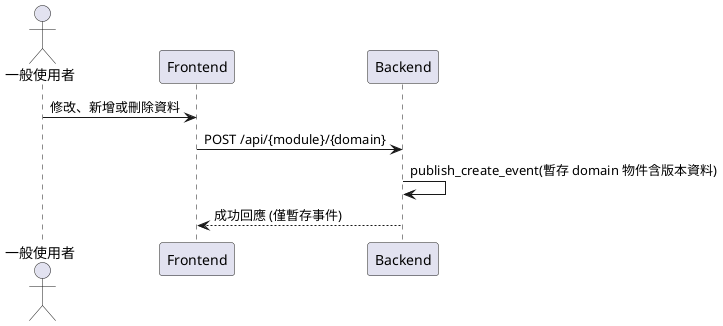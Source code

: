 @startuml
skinparam ParticipantPadding 12
skinparam BoxPadding 6

actor User as "一般使用者"
participant Frontend
participant Backend

User -> Frontend: 修改、新增或刪除資料
Frontend -> Backend: POST /api/{module}/{domain}
Backend -> Backend: publish_create_event(暫存 domain 物件含版本資料)
Backend --> Frontend: 成功回應 (僅暫存事件)

@enduml